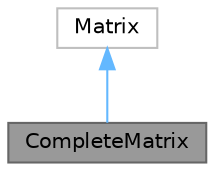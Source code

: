 digraph "CompleteMatrix"
{
 // LATEX_PDF_SIZE
  bgcolor="transparent";
  edge [fontname=Helvetica,fontsize=10,labelfontname=Helvetica,labelfontsize=10];
  node [fontname=Helvetica,fontsize=10,shape=box,height=0.2,width=0.4];
  Node1 [id="Node000001",label="CompleteMatrix",height=0.2,width=0.4,color="gray40", fillcolor="grey60", style="filled", fontcolor="black",tooltip="An efficient implementation of a dynamically-allocated 2D array."];
  Node2 -> Node1 [id="edge1_Node000001_Node000002",dir="back",color="steelblue1",style="solid",tooltip=" "];
  Node2 [id="Node000002",label="Matrix",height=0.2,width=0.4,color="grey75", fillcolor="white", style="filled",URL="$class_matrix.html",tooltip=" "];
}
